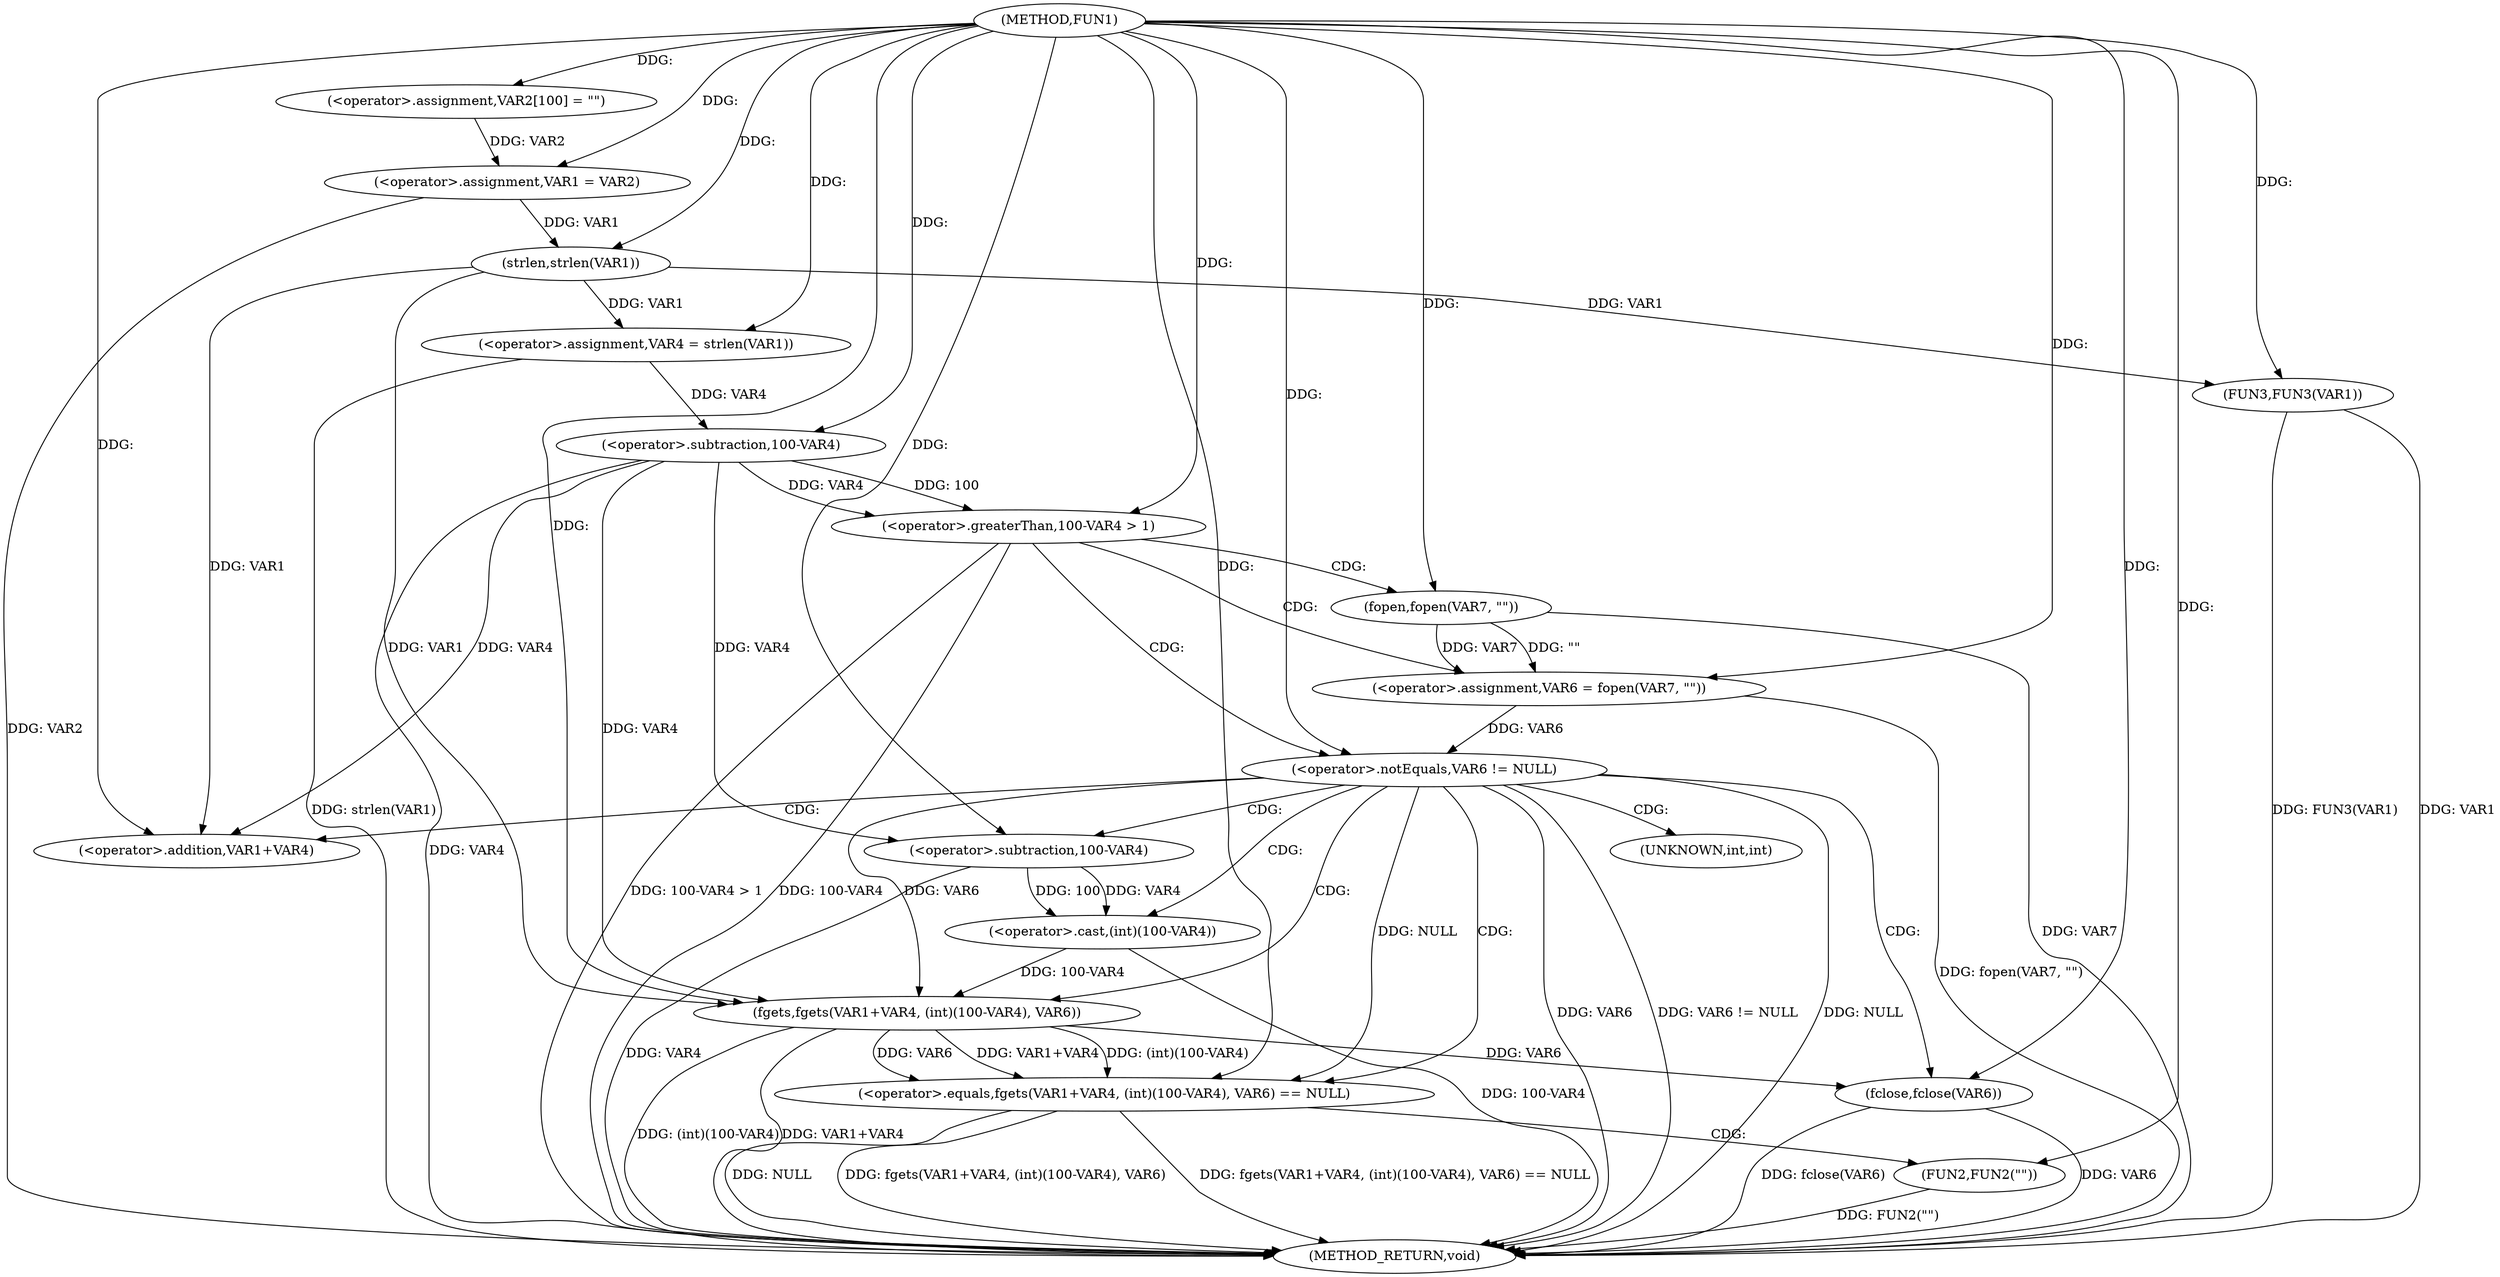 digraph FUN1 {  
"1000100" [label = "(METHOD,FUN1)" ]
"1000158" [label = "(METHOD_RETURN,void)" ]
"1000104" [label = "(<operator>.assignment,VAR2[100] = \"\")" ]
"1000107" [label = "(<operator>.assignment,VAR1 = VAR2)" ]
"1000114" [label = "(<operator>.assignment,VAR4 = strlen(VAR1))" ]
"1000116" [label = "(strlen,strlen(VAR1))" ]
"1000120" [label = "(<operator>.greaterThan,100-VAR4 > 1)" ]
"1000121" [label = "(<operator>.subtraction,100-VAR4)" ]
"1000126" [label = "(<operator>.assignment,VAR6 = fopen(VAR7, \"\"))" ]
"1000128" [label = "(fopen,fopen(VAR7, \"\"))" ]
"1000132" [label = "(<operator>.notEquals,VAR6 != NULL)" ]
"1000137" [label = "(<operator>.equals,fgets(VAR1+VAR4, (int)(100-VAR4), VAR6) == NULL)" ]
"1000138" [label = "(fgets,fgets(VAR1+VAR4, (int)(100-VAR4), VAR6))" ]
"1000139" [label = "(<operator>.addition,VAR1+VAR4)" ]
"1000142" [label = "(<operator>.cast,(int)(100-VAR4))" ]
"1000144" [label = "(<operator>.subtraction,100-VAR4)" ]
"1000150" [label = "(FUN2,FUN2(\"\"))" ]
"1000152" [label = "(fclose,fclose(VAR6))" ]
"1000156" [label = "(FUN3,FUN3(VAR1))" ]
"1000143" [label = "(UNKNOWN,int,int)" ]
  "1000138" -> "1000158"  [ label = "DDG: (int)(100-VAR4)"] 
  "1000156" -> "1000158"  [ label = "DDG: VAR1"] 
  "1000152" -> "1000158"  [ label = "DDG: fclose(VAR6)"] 
  "1000120" -> "1000158"  [ label = "DDG: 100-VAR4"] 
  "1000137" -> "1000158"  [ label = "DDG: NULL"] 
  "1000152" -> "1000158"  [ label = "DDG: VAR6"] 
  "1000132" -> "1000158"  [ label = "DDG: VAR6"] 
  "1000120" -> "1000158"  [ label = "DDG: 100-VAR4 > 1"] 
  "1000150" -> "1000158"  [ label = "DDG: FUN2(\"\")"] 
  "1000144" -> "1000158"  [ label = "DDG: VAR4"] 
  "1000114" -> "1000158"  [ label = "DDG: strlen(VAR1)"] 
  "1000121" -> "1000158"  [ label = "DDG: VAR4"] 
  "1000132" -> "1000158"  [ label = "DDG: VAR6 != NULL"] 
  "1000138" -> "1000158"  [ label = "DDG: VAR1+VAR4"] 
  "1000128" -> "1000158"  [ label = "DDG: VAR7"] 
  "1000142" -> "1000158"  [ label = "DDG: 100-VAR4"] 
  "1000132" -> "1000158"  [ label = "DDG: NULL"] 
  "1000137" -> "1000158"  [ label = "DDG: fgets(VAR1+VAR4, (int)(100-VAR4), VAR6)"] 
  "1000126" -> "1000158"  [ label = "DDG: fopen(VAR7, \"\")"] 
  "1000156" -> "1000158"  [ label = "DDG: FUN3(VAR1)"] 
  "1000137" -> "1000158"  [ label = "DDG: fgets(VAR1+VAR4, (int)(100-VAR4), VAR6) == NULL"] 
  "1000107" -> "1000158"  [ label = "DDG: VAR2"] 
  "1000100" -> "1000104"  [ label = "DDG: "] 
  "1000104" -> "1000107"  [ label = "DDG: VAR2"] 
  "1000100" -> "1000107"  [ label = "DDG: "] 
  "1000116" -> "1000114"  [ label = "DDG: VAR1"] 
  "1000100" -> "1000114"  [ label = "DDG: "] 
  "1000107" -> "1000116"  [ label = "DDG: VAR1"] 
  "1000100" -> "1000116"  [ label = "DDG: "] 
  "1000121" -> "1000120"  [ label = "DDG: 100"] 
  "1000121" -> "1000120"  [ label = "DDG: VAR4"] 
  "1000100" -> "1000121"  [ label = "DDG: "] 
  "1000114" -> "1000121"  [ label = "DDG: VAR4"] 
  "1000100" -> "1000120"  [ label = "DDG: "] 
  "1000128" -> "1000126"  [ label = "DDG: VAR7"] 
  "1000128" -> "1000126"  [ label = "DDG: \"\""] 
  "1000100" -> "1000126"  [ label = "DDG: "] 
  "1000100" -> "1000128"  [ label = "DDG: "] 
  "1000126" -> "1000132"  [ label = "DDG: VAR6"] 
  "1000100" -> "1000132"  [ label = "DDG: "] 
  "1000138" -> "1000137"  [ label = "DDG: VAR1+VAR4"] 
  "1000138" -> "1000137"  [ label = "DDG: (int)(100-VAR4)"] 
  "1000138" -> "1000137"  [ label = "DDG: VAR6"] 
  "1000116" -> "1000138"  [ label = "DDG: VAR1"] 
  "1000100" -> "1000138"  [ label = "DDG: "] 
  "1000121" -> "1000138"  [ label = "DDG: VAR4"] 
  "1000116" -> "1000139"  [ label = "DDG: VAR1"] 
  "1000100" -> "1000139"  [ label = "DDG: "] 
  "1000121" -> "1000139"  [ label = "DDG: VAR4"] 
  "1000142" -> "1000138"  [ label = "DDG: 100-VAR4"] 
  "1000144" -> "1000142"  [ label = "DDG: 100"] 
  "1000144" -> "1000142"  [ label = "DDG: VAR4"] 
  "1000100" -> "1000144"  [ label = "DDG: "] 
  "1000121" -> "1000144"  [ label = "DDG: VAR4"] 
  "1000132" -> "1000138"  [ label = "DDG: VAR6"] 
  "1000132" -> "1000137"  [ label = "DDG: NULL"] 
  "1000100" -> "1000137"  [ label = "DDG: "] 
  "1000100" -> "1000150"  [ label = "DDG: "] 
  "1000138" -> "1000152"  [ label = "DDG: VAR6"] 
  "1000100" -> "1000152"  [ label = "DDG: "] 
  "1000116" -> "1000156"  [ label = "DDG: VAR1"] 
  "1000100" -> "1000156"  [ label = "DDG: "] 
  "1000120" -> "1000126"  [ label = "CDG: "] 
  "1000120" -> "1000132"  [ label = "CDG: "] 
  "1000120" -> "1000128"  [ label = "CDG: "] 
  "1000132" -> "1000143"  [ label = "CDG: "] 
  "1000132" -> "1000142"  [ label = "CDG: "] 
  "1000132" -> "1000137"  [ label = "CDG: "] 
  "1000132" -> "1000152"  [ label = "CDG: "] 
  "1000132" -> "1000139"  [ label = "CDG: "] 
  "1000132" -> "1000144"  [ label = "CDG: "] 
  "1000132" -> "1000138"  [ label = "CDG: "] 
  "1000137" -> "1000150"  [ label = "CDG: "] 
}
